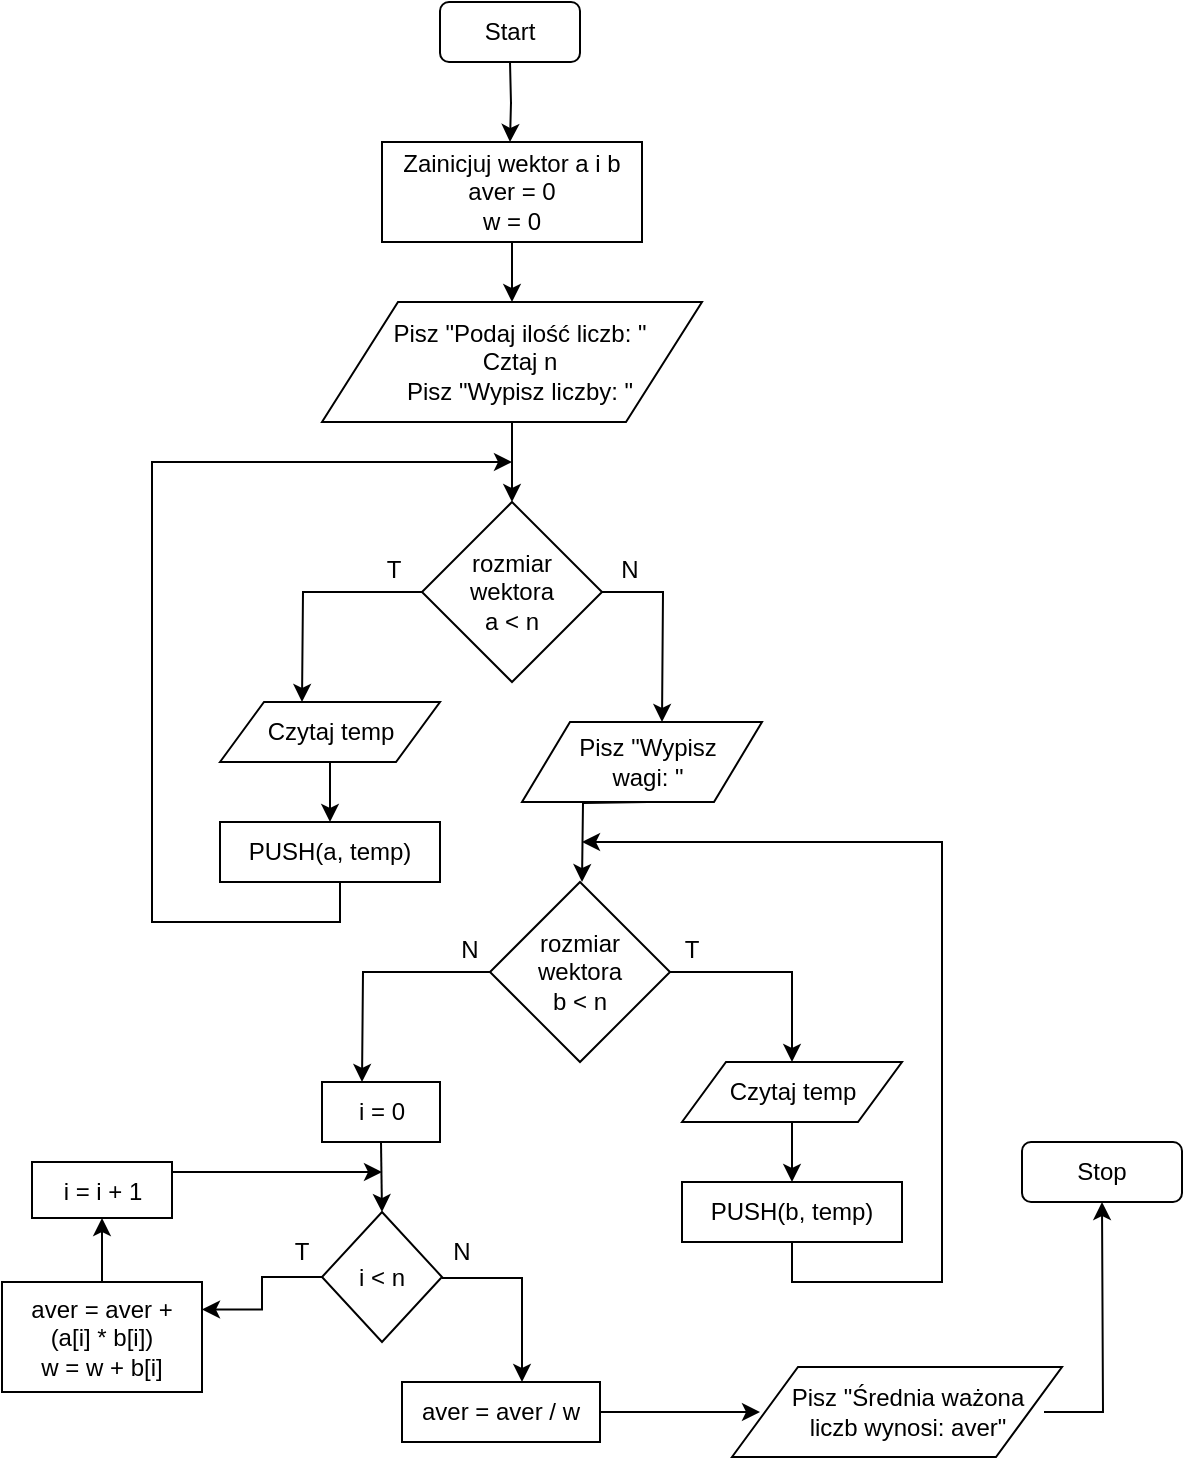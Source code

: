 <mxfile version="12.8.5" type="device"><diagram id="HUr-W92CWxoqVbNEdkLT" name="Page-1"><mxGraphModel dx="832" dy="738" grid="1" gridSize="10" guides="1" tooltips="1" connect="1" arrows="1" fold="1" page="1" pageScale="1" pageWidth="827" pageHeight="1169" math="0" shadow="0"><root><mxCell id="0"/><mxCell id="1" parent="0"/><mxCell id="U2pCTMTfwmuJ-Ltk2I3i-1" value="" style="rounded=1;whiteSpace=wrap;html=1;" vertex="1" parent="1"><mxGeometry x="379" y="20" width="70" height="30" as="geometry"/></mxCell><mxCell id="U2pCTMTfwmuJ-Ltk2I3i-3" value="" style="edgeStyle=orthogonalEdgeStyle;rounded=0;orthogonalLoop=1;jettySize=auto;html=1;" edge="1" parent="1"><mxGeometry relative="1" as="geometry"><mxPoint x="414" y="90" as="targetPoint"/><mxPoint x="414" y="50" as="sourcePoint"/></mxGeometry></mxCell><mxCell id="U2pCTMTfwmuJ-Ltk2I3i-2" value="Start" style="text;html=1;strokeColor=none;fillColor=none;align=center;verticalAlign=middle;whiteSpace=wrap;rounded=0;" vertex="1" parent="1"><mxGeometry x="394" y="25" width="40" height="20" as="geometry"/></mxCell><mxCell id="U2pCTMTfwmuJ-Ltk2I3i-4" value="" style="rounded=0;whiteSpace=wrap;html=1;" vertex="1" parent="1"><mxGeometry x="350" y="90" width="130" height="50" as="geometry"/></mxCell><mxCell id="U2pCTMTfwmuJ-Ltk2I3i-8" value="" style="edgeStyle=orthogonalEdgeStyle;rounded=0;orthogonalLoop=1;jettySize=auto;html=1;entryX=0.5;entryY=0;entryDx=0;entryDy=0;" edge="1" parent="1" target="U2pCTMTfwmuJ-Ltk2I3i-9"><mxGeometry relative="1" as="geometry"><mxPoint x="414" y="160" as="targetPoint"/><mxPoint x="415" y="140" as="sourcePoint"/></mxGeometry></mxCell><mxCell id="U2pCTMTfwmuJ-Ltk2I3i-5" value="Zainicjuj wektor a i b&lt;br&gt;aver = 0&lt;br&gt;w = 0" style="text;html=1;strokeColor=none;fillColor=none;align=center;verticalAlign=middle;whiteSpace=wrap;rounded=0;" vertex="1" parent="1"><mxGeometry x="355" y="92.5" width="120" height="45" as="geometry"/></mxCell><mxCell id="U2pCTMTfwmuJ-Ltk2I3i-14" value="" style="edgeStyle=orthogonalEdgeStyle;rounded=0;orthogonalLoop=1;jettySize=auto;html=1;entryX=0.5;entryY=0;entryDx=0;entryDy=0;" edge="1" parent="1" source="U2pCTMTfwmuJ-Ltk2I3i-9" target="U2pCTMTfwmuJ-Ltk2I3i-11"><mxGeometry relative="1" as="geometry"/></mxCell><mxCell id="U2pCTMTfwmuJ-Ltk2I3i-9" value="" style="shape=parallelogram;perimeter=parallelogramPerimeter;whiteSpace=wrap;html=1;" vertex="1" parent="1"><mxGeometry x="320" y="170" width="190" height="60" as="geometry"/></mxCell><mxCell id="U2pCTMTfwmuJ-Ltk2I3i-10" value="Pisz &quot;Podaj ilość liczb: &quot;&lt;br&gt;Cztaj n&lt;br&gt;Pisz &quot;Wypisz liczby: &quot;" style="text;html=1;strokeColor=none;fillColor=none;align=center;verticalAlign=middle;whiteSpace=wrap;rounded=0;" vertex="1" parent="1"><mxGeometry x="344" y="175" width="150" height="50" as="geometry"/></mxCell><mxCell id="U2pCTMTfwmuJ-Ltk2I3i-15" value="" style="edgeStyle=orthogonalEdgeStyle;rounded=0;orthogonalLoop=1;jettySize=auto;html=1;" edge="1" parent="1" source="U2pCTMTfwmuJ-Ltk2I3i-11"><mxGeometry relative="1" as="geometry"><mxPoint x="310" y="370" as="targetPoint"/></mxGeometry></mxCell><mxCell id="U2pCTMTfwmuJ-Ltk2I3i-16" value="" style="edgeStyle=orthogonalEdgeStyle;rounded=0;orthogonalLoop=1;jettySize=auto;html=1;" edge="1" parent="1" source="U2pCTMTfwmuJ-Ltk2I3i-11"><mxGeometry relative="1" as="geometry"><mxPoint x="490" y="380" as="targetPoint"/></mxGeometry></mxCell><mxCell id="U2pCTMTfwmuJ-Ltk2I3i-11" value="" style="rhombus;whiteSpace=wrap;html=1;" vertex="1" parent="1"><mxGeometry x="370" y="270" width="90" height="90" as="geometry"/></mxCell><mxCell id="U2pCTMTfwmuJ-Ltk2I3i-12" value="rozmiar wektora a &amp;lt; n" style="text;html=1;strokeColor=none;fillColor=none;align=center;verticalAlign=middle;whiteSpace=wrap;rounded=0;" vertex="1" parent="1"><mxGeometry x="390" y="290" width="50" height="50" as="geometry"/></mxCell><mxCell id="U2pCTMTfwmuJ-Ltk2I3i-17" value="T" style="text;html=1;strokeColor=none;fillColor=none;align=center;verticalAlign=middle;whiteSpace=wrap;rounded=0;" vertex="1" parent="1"><mxGeometry x="336" y="294" width="40" height="20" as="geometry"/></mxCell><mxCell id="U2pCTMTfwmuJ-Ltk2I3i-18" value="N" style="text;html=1;strokeColor=none;fillColor=none;align=center;verticalAlign=middle;whiteSpace=wrap;rounded=0;" vertex="1" parent="1"><mxGeometry x="454" y="294" width="40" height="20" as="geometry"/></mxCell><mxCell id="U2pCTMTfwmuJ-Ltk2I3i-19" value="" style="shape=parallelogram;perimeter=parallelogramPerimeter;whiteSpace=wrap;html=1;" vertex="1" parent="1"><mxGeometry x="269" y="370" width="110" height="30" as="geometry"/></mxCell><mxCell id="U2pCTMTfwmuJ-Ltk2I3i-21" value="" style="edgeStyle=orthogonalEdgeStyle;rounded=0;orthogonalLoop=1;jettySize=auto;html=1;" edge="1" parent="1"><mxGeometry relative="1" as="geometry"><mxPoint x="324" y="430" as="targetPoint"/><mxPoint x="324" y="400" as="sourcePoint"/></mxGeometry></mxCell><mxCell id="U2pCTMTfwmuJ-Ltk2I3i-20" value="Czytaj temp" style="text;html=1;strokeColor=none;fillColor=none;align=center;verticalAlign=middle;whiteSpace=wrap;rounded=0;" vertex="1" parent="1"><mxGeometry x="288.5" y="375" width="71" height="20" as="geometry"/></mxCell><mxCell id="U2pCTMTfwmuJ-Ltk2I3i-22" value="" style="rounded=0;whiteSpace=wrap;html=1;" vertex="1" parent="1"><mxGeometry x="269" y="430" width="110" height="30" as="geometry"/></mxCell><mxCell id="U2pCTMTfwmuJ-Ltk2I3i-28" value="" style="edgeStyle=orthogonalEdgeStyle;rounded=0;orthogonalLoop=1;jettySize=auto;html=1;" edge="1" parent="1"><mxGeometry relative="1" as="geometry"><mxPoint x="415" y="250" as="targetPoint"/><mxPoint x="329" y="460" as="sourcePoint"/><Array as="points"><mxPoint x="329" y="480"/><mxPoint x="235" y="480"/></Array></mxGeometry></mxCell><mxCell id="U2pCTMTfwmuJ-Ltk2I3i-23" value="PUSH(a, temp)" style="text;html=1;strokeColor=none;fillColor=none;align=center;verticalAlign=middle;whiteSpace=wrap;rounded=0;" vertex="1" parent="1"><mxGeometry x="276" y="435" width="96" height="20" as="geometry"/></mxCell><mxCell id="U2pCTMTfwmuJ-Ltk2I3i-29" value="" style="shape=parallelogram;perimeter=parallelogramPerimeter;whiteSpace=wrap;html=1;" vertex="1" parent="1"><mxGeometry x="420" y="380" width="120" height="40" as="geometry"/></mxCell><mxCell id="U2pCTMTfwmuJ-Ltk2I3i-31" value="" style="edgeStyle=orthogonalEdgeStyle;rounded=0;orthogonalLoop=1;jettySize=auto;html=1;exitX=0.5;exitY=1;exitDx=0;exitDy=0;" edge="1" parent="1"><mxGeometry relative="1" as="geometry"><mxPoint x="450" y="460" as="targetPoint"/><mxPoint x="483" y="420" as="sourcePoint"/></mxGeometry></mxCell><mxCell id="U2pCTMTfwmuJ-Ltk2I3i-30" value="Pisz &quot;Wypisz wagi: &quot;" style="text;html=1;strokeColor=none;fillColor=none;align=center;verticalAlign=middle;whiteSpace=wrap;rounded=0;" vertex="1" parent="1"><mxGeometry x="443" y="385" width="80" height="30" as="geometry"/></mxCell><mxCell id="U2pCTMTfwmuJ-Ltk2I3i-39" value="" style="edgeStyle=orthogonalEdgeStyle;rounded=0;orthogonalLoop=1;jettySize=auto;html=1;entryX=0.5;entryY=0;entryDx=0;entryDy=0;" edge="1" parent="1" source="U2pCTMTfwmuJ-Ltk2I3i-32" target="U2pCTMTfwmuJ-Ltk2I3i-34"><mxGeometry relative="1" as="geometry"><mxPoint x="324" y="505" as="targetPoint"/></mxGeometry></mxCell><mxCell id="U2pCTMTfwmuJ-Ltk2I3i-44" value="" style="edgeStyle=orthogonalEdgeStyle;rounded=0;orthogonalLoop=1;jettySize=auto;html=1;" edge="1" parent="1" source="U2pCTMTfwmuJ-Ltk2I3i-32"><mxGeometry relative="1" as="geometry"><mxPoint x="340" y="560" as="targetPoint"/></mxGeometry></mxCell><mxCell id="U2pCTMTfwmuJ-Ltk2I3i-32" value="" style="rhombus;whiteSpace=wrap;html=1;" vertex="1" parent="1"><mxGeometry x="404" y="460" width="90" height="90" as="geometry"/></mxCell><mxCell id="U2pCTMTfwmuJ-Ltk2I3i-33" value="rozmiar wektora b &amp;lt; n" style="text;html=1;strokeColor=none;fillColor=none;align=center;verticalAlign=middle;whiteSpace=wrap;rounded=0;" vertex="1" parent="1"><mxGeometry x="424" y="480" width="50" height="50" as="geometry"/></mxCell><mxCell id="U2pCTMTfwmuJ-Ltk2I3i-34" value="" style="shape=parallelogram;perimeter=parallelogramPerimeter;whiteSpace=wrap;html=1;" vertex="1" parent="1"><mxGeometry x="500" y="550" width="110" height="30" as="geometry"/></mxCell><mxCell id="U2pCTMTfwmuJ-Ltk2I3i-35" value="" style="edgeStyle=orthogonalEdgeStyle;rounded=0;orthogonalLoop=1;jettySize=auto;html=1;" edge="1" parent="1"><mxGeometry relative="1" as="geometry"><mxPoint x="555" y="610" as="targetPoint"/><mxPoint x="555" y="580" as="sourcePoint"/></mxGeometry></mxCell><mxCell id="U2pCTMTfwmuJ-Ltk2I3i-36" value="Czytaj temp" style="text;html=1;strokeColor=none;fillColor=none;align=center;verticalAlign=middle;whiteSpace=wrap;rounded=0;" vertex="1" parent="1"><mxGeometry x="519.5" y="555" width="71" height="20" as="geometry"/></mxCell><mxCell id="U2pCTMTfwmuJ-Ltk2I3i-37" value="" style="rounded=0;whiteSpace=wrap;html=1;" vertex="1" parent="1"><mxGeometry x="500" y="610" width="110" height="30" as="geometry"/></mxCell><mxCell id="U2pCTMTfwmuJ-Ltk2I3i-43" value="" style="edgeStyle=orthogonalEdgeStyle;rounded=0;orthogonalLoop=1;jettySize=auto;html=1;exitX=0.5;exitY=1;exitDx=0;exitDy=0;" edge="1" parent="1" source="U2pCTMTfwmuJ-Ltk2I3i-37"><mxGeometry relative="1" as="geometry"><mxPoint x="450" y="440" as="targetPoint"/><mxPoint x="555" y="650" as="sourcePoint"/><Array as="points"><mxPoint x="555" y="660"/><mxPoint x="630" y="660"/><mxPoint x="630" y="440"/></Array></mxGeometry></mxCell><mxCell id="U2pCTMTfwmuJ-Ltk2I3i-38" value="PUSH(b, temp)" style="text;html=1;strokeColor=none;fillColor=none;align=center;verticalAlign=middle;whiteSpace=wrap;rounded=0;" vertex="1" parent="1"><mxGeometry x="507" y="615" width="96" height="20" as="geometry"/></mxCell><mxCell id="U2pCTMTfwmuJ-Ltk2I3i-40" value="N" style="text;html=1;strokeColor=none;fillColor=none;align=center;verticalAlign=middle;whiteSpace=wrap;rounded=0;" vertex="1" parent="1"><mxGeometry x="373.5" y="484" width="40" height="20" as="geometry"/></mxCell><mxCell id="U2pCTMTfwmuJ-Ltk2I3i-42" value="T" style="text;html=1;strokeColor=none;fillColor=none;align=center;verticalAlign=middle;whiteSpace=wrap;rounded=0;" vertex="1" parent="1"><mxGeometry x="485" y="484" width="40" height="20" as="geometry"/></mxCell><mxCell id="U2pCTMTfwmuJ-Ltk2I3i-45" value="" style="rounded=0;whiteSpace=wrap;html=1;" vertex="1" parent="1"><mxGeometry x="320" y="560" width="59" height="30" as="geometry"/></mxCell><mxCell id="U2pCTMTfwmuJ-Ltk2I3i-50" value="" style="edgeStyle=orthogonalEdgeStyle;rounded=0;orthogonalLoop=1;jettySize=auto;html=1;exitX=0.5;exitY=1;exitDx=0;exitDy=0;" edge="1" parent="1"><mxGeometry relative="1" as="geometry"><mxPoint x="350" y="625" as="targetPoint"/><mxPoint x="349.5" y="590" as="sourcePoint"/></mxGeometry></mxCell><mxCell id="U2pCTMTfwmuJ-Ltk2I3i-46" value="i = 0" style="text;html=1;strokeColor=none;fillColor=none;align=center;verticalAlign=middle;whiteSpace=wrap;rounded=0;" vertex="1" parent="1"><mxGeometry x="329.5" y="565" width="40" height="20" as="geometry"/></mxCell><mxCell id="U2pCTMTfwmuJ-Ltk2I3i-60" value="" style="edgeStyle=orthogonalEdgeStyle;rounded=0;orthogonalLoop=1;jettySize=auto;html=1;entryX=1;entryY=0.25;entryDx=0;entryDy=0;" edge="1" parent="1" source="U2pCTMTfwmuJ-Ltk2I3i-51" target="U2pCTMTfwmuJ-Ltk2I3i-58"><mxGeometry relative="1" as="geometry"><mxPoint x="240" y="657.5" as="targetPoint"/></mxGeometry></mxCell><mxCell id="U2pCTMTfwmuJ-Ltk2I3i-51" value="" style="rhombus;whiteSpace=wrap;html=1;" vertex="1" parent="1"><mxGeometry x="320" y="625" width="60" height="65" as="geometry"/></mxCell><mxCell id="U2pCTMTfwmuJ-Ltk2I3i-67" value="" style="edgeStyle=orthogonalEdgeStyle;rounded=0;orthogonalLoop=1;jettySize=auto;html=1;" edge="1" parent="1"><mxGeometry relative="1" as="geometry"><mxPoint x="420" y="710" as="targetPoint"/><mxPoint x="380" y="658" as="sourcePoint"/><Array as="points"><mxPoint x="415" y="658"/><mxPoint x="415" y="658"/></Array></mxGeometry></mxCell><mxCell id="U2pCTMTfwmuJ-Ltk2I3i-54" value="i &amp;lt; n" style="text;html=1;strokeColor=none;fillColor=none;align=center;verticalAlign=middle;whiteSpace=wrap;rounded=0;" vertex="1" parent="1"><mxGeometry x="329.5" y="647.5" width="40" height="20" as="geometry"/></mxCell><mxCell id="U2pCTMTfwmuJ-Ltk2I3i-58" value="" style="rounded=0;whiteSpace=wrap;html=1;" vertex="1" parent="1"><mxGeometry x="160" y="660" width="100" height="55" as="geometry"/></mxCell><mxCell id="U2pCTMTfwmuJ-Ltk2I3i-62" value="" style="edgeStyle=orthogonalEdgeStyle;rounded=0;orthogonalLoop=1;jettySize=auto;html=1;" edge="1" parent="1"><mxGeometry relative="1" as="geometry"><mxPoint x="210" y="628" as="targetPoint"/><mxPoint x="210" y="660.5" as="sourcePoint"/></mxGeometry></mxCell><mxCell id="U2pCTMTfwmuJ-Ltk2I3i-59" value="aver = aver + (a[i] * b[i])&lt;br&gt;w = w + b[i]" style="text;html=1;strokeColor=none;fillColor=none;align=center;verticalAlign=middle;whiteSpace=wrap;rounded=0;" vertex="1" parent="1"><mxGeometry x="165" y="662.5" width="90" height="50" as="geometry"/></mxCell><mxCell id="U2pCTMTfwmuJ-Ltk2I3i-65" value="" style="edgeStyle=orthogonalEdgeStyle;rounded=0;orthogonalLoop=1;jettySize=auto;html=1;" edge="1" parent="1"><mxGeometry relative="1" as="geometry"><mxPoint x="350" y="605" as="targetPoint"/><mxPoint x="245" y="605" as="sourcePoint"/></mxGeometry></mxCell><mxCell id="U2pCTMTfwmuJ-Ltk2I3i-63" value="" style="rounded=0;whiteSpace=wrap;html=1;" vertex="1" parent="1"><mxGeometry x="175" y="600" width="70" height="28" as="geometry"/></mxCell><mxCell id="U2pCTMTfwmuJ-Ltk2I3i-64" value="i = i + 1" style="text;html=1;strokeColor=none;fillColor=none;align=center;verticalAlign=middle;whiteSpace=wrap;rounded=0;" vertex="1" parent="1"><mxGeometry x="182.5" y="605" width="55" height="20" as="geometry"/></mxCell><mxCell id="U2pCTMTfwmuJ-Ltk2I3i-66" value="T" style="text;html=1;strokeColor=none;fillColor=none;align=center;verticalAlign=middle;whiteSpace=wrap;rounded=0;" vertex="1" parent="1"><mxGeometry x="289.5" y="635" width="40" height="20" as="geometry"/></mxCell><mxCell id="U2pCTMTfwmuJ-Ltk2I3i-68" value="N" style="text;html=1;strokeColor=none;fillColor=none;align=center;verticalAlign=middle;whiteSpace=wrap;rounded=0;" vertex="1" parent="1"><mxGeometry x="370" y="635" width="40" height="20" as="geometry"/></mxCell><mxCell id="U2pCTMTfwmuJ-Ltk2I3i-71" value="" style="edgeStyle=orthogonalEdgeStyle;rounded=0;orthogonalLoop=1;jettySize=auto;html=1;" edge="1" parent="1" source="U2pCTMTfwmuJ-Ltk2I3i-69"><mxGeometry relative="1" as="geometry"><mxPoint x="539" y="725" as="targetPoint"/></mxGeometry></mxCell><mxCell id="U2pCTMTfwmuJ-Ltk2I3i-69" value="" style="rounded=0;whiteSpace=wrap;html=1;" vertex="1" parent="1"><mxGeometry x="360" y="710" width="99" height="30" as="geometry"/></mxCell><mxCell id="U2pCTMTfwmuJ-Ltk2I3i-70" value="aver = aver / w" style="text;html=1;strokeColor=none;fillColor=none;align=center;verticalAlign=middle;whiteSpace=wrap;rounded=0;" vertex="1" parent="1"><mxGeometry x="366.25" y="715" width="86.5" height="20" as="geometry"/></mxCell><mxCell id="U2pCTMTfwmuJ-Ltk2I3i-72" value="" style="shape=parallelogram;perimeter=parallelogramPerimeter;whiteSpace=wrap;html=1;" vertex="1" parent="1"><mxGeometry x="525" y="702.5" width="165" height="45" as="geometry"/></mxCell><mxCell id="U2pCTMTfwmuJ-Ltk2I3i-75" value="" style="edgeStyle=orthogonalEdgeStyle;rounded=0;orthogonalLoop=1;jettySize=auto;html=1;" edge="1" parent="1" source="U2pCTMTfwmuJ-Ltk2I3i-73"><mxGeometry relative="1" as="geometry"><mxPoint x="710" y="620" as="targetPoint"/></mxGeometry></mxCell><mxCell id="U2pCTMTfwmuJ-Ltk2I3i-73" value="Pisz &quot;Średnia ważona liczb wynosi: aver&quot;" style="text;html=1;strokeColor=none;fillColor=none;align=center;verticalAlign=middle;whiteSpace=wrap;rounded=0;" vertex="1" parent="1"><mxGeometry x="545" y="710" width="136" height="30" as="geometry"/></mxCell><mxCell id="U2pCTMTfwmuJ-Ltk2I3i-74" style="edgeStyle=orthogonalEdgeStyle;rounded=0;orthogonalLoop=1;jettySize=auto;html=1;exitX=0.5;exitY=1;exitDx=0;exitDy=0;" edge="1" parent="1" source="U2pCTMTfwmuJ-Ltk2I3i-73" target="U2pCTMTfwmuJ-Ltk2I3i-73"><mxGeometry relative="1" as="geometry"/></mxCell><mxCell id="U2pCTMTfwmuJ-Ltk2I3i-76" value="" style="rounded=1;whiteSpace=wrap;html=1;" vertex="1" parent="1"><mxGeometry x="670" y="590" width="80" height="30" as="geometry"/></mxCell><mxCell id="U2pCTMTfwmuJ-Ltk2I3i-77" value="Stop" style="text;html=1;strokeColor=none;fillColor=none;align=center;verticalAlign=middle;whiteSpace=wrap;rounded=0;" vertex="1" parent="1"><mxGeometry x="690" y="595" width="40" height="20" as="geometry"/></mxCell></root></mxGraphModel></diagram></mxfile>